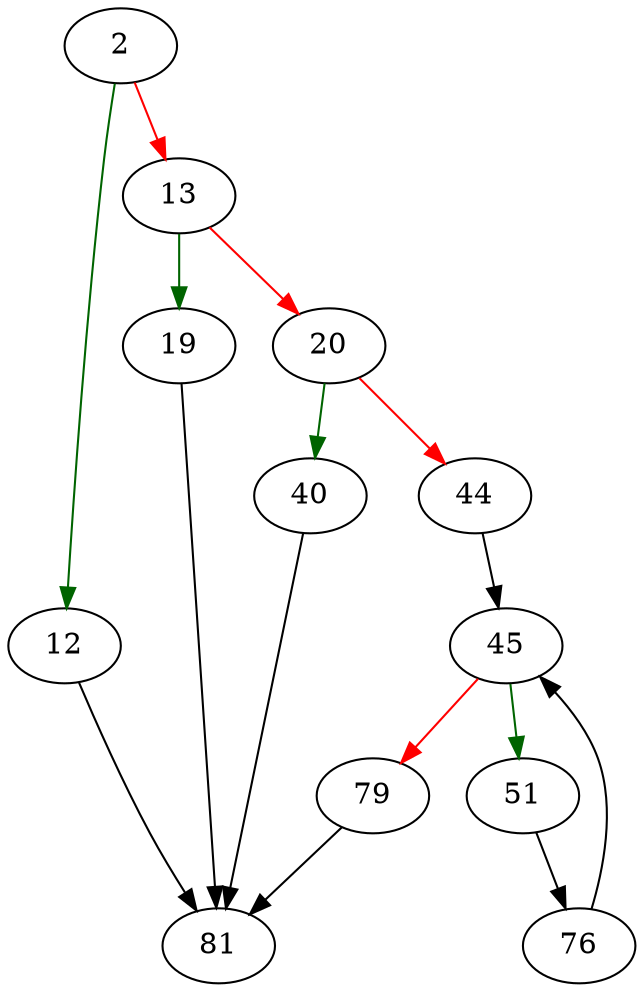 strict digraph "sqlite3IdListDup" {
	// Node definitions.
	2 [entry=true];
	12;
	13;
	81;
	19;
	20;
	40;
	44;
	45;
	51;
	79;
	76;

	// Edge definitions.
	2 -> 12 [
		color=darkgreen
		cond=true
	];
	2 -> 13 [
		color=red
		cond=false
	];
	12 -> 81;
	13 -> 19 [
		color=darkgreen
		cond=true
	];
	13 -> 20 [
		color=red
		cond=false
	];
	19 -> 81;
	20 -> 40 [
		color=darkgreen
		cond=true
	];
	20 -> 44 [
		color=red
		cond=false
	];
	40 -> 81;
	44 -> 45;
	45 -> 51 [
		color=darkgreen
		cond=true
	];
	45 -> 79 [
		color=red
		cond=false
	];
	51 -> 76;
	79 -> 81;
	76 -> 45;
}